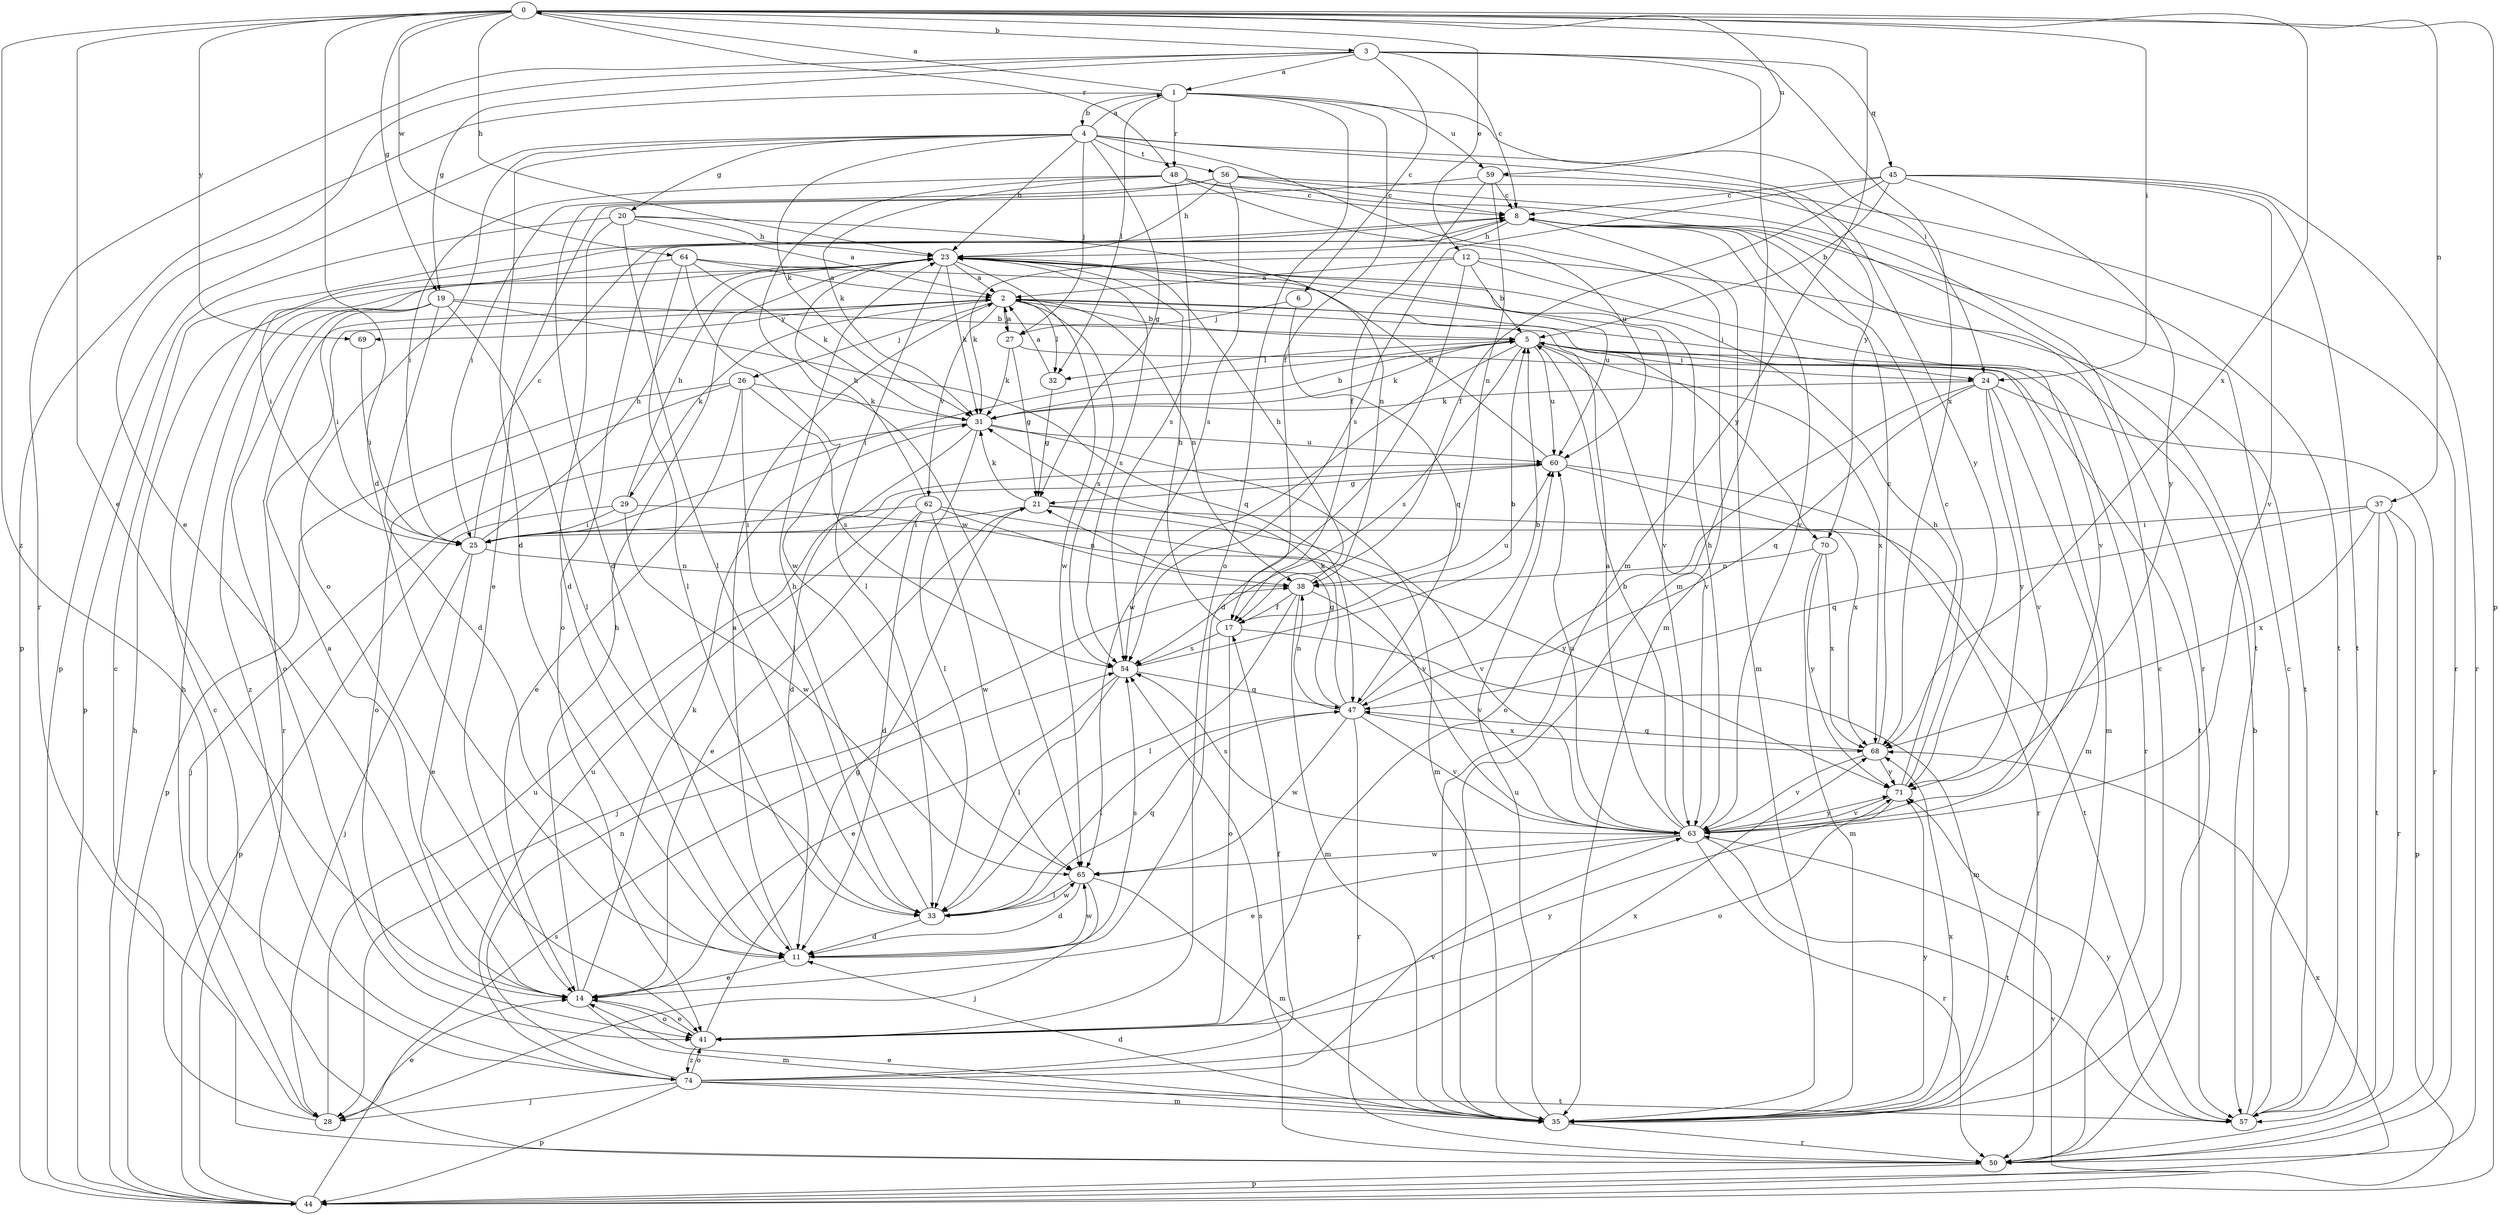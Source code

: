strict digraph  {
0;
1;
2;
3;
4;
5;
6;
8;
11;
12;
14;
17;
19;
20;
21;
23;
24;
25;
26;
27;
28;
29;
31;
32;
33;
35;
37;
38;
41;
44;
45;
47;
48;
50;
54;
56;
57;
59;
60;
62;
63;
64;
65;
68;
69;
70;
71;
74;
0 -> 3  [label=b];
0 -> 11  [label=d];
0 -> 12  [label=e];
0 -> 14  [label=e];
0 -> 19  [label=g];
0 -> 23  [label=h];
0 -> 24  [label=i];
0 -> 35  [label=m];
0 -> 37  [label=n];
0 -> 44  [label=p];
0 -> 48  [label=r];
0 -> 59  [label=u];
0 -> 64  [label=w];
0 -> 68  [label=x];
0 -> 69  [label=y];
0 -> 74  [label=z];
1 -> 0  [label=a];
1 -> 4  [label=b];
1 -> 17  [label=f];
1 -> 24  [label=i];
1 -> 32  [label=l];
1 -> 41  [label=o];
1 -> 44  [label=p];
1 -> 48  [label=r];
1 -> 59  [label=u];
2 -> 5  [label=b];
2 -> 24  [label=i];
2 -> 26  [label=j];
2 -> 27  [label=j];
2 -> 29  [label=k];
2 -> 32  [label=l];
2 -> 38  [label=n];
2 -> 50  [label=r];
2 -> 54  [label=s];
2 -> 62  [label=v];
2 -> 69  [label=y];
2 -> 70  [label=y];
3 -> 1  [label=a];
3 -> 6  [label=c];
3 -> 8  [label=c];
3 -> 14  [label=e];
3 -> 19  [label=g];
3 -> 35  [label=m];
3 -> 45  [label=q];
3 -> 50  [label=r];
3 -> 68  [label=x];
4 -> 1  [label=a];
4 -> 11  [label=d];
4 -> 20  [label=g];
4 -> 21  [label=g];
4 -> 23  [label=h];
4 -> 27  [label=j];
4 -> 31  [label=k];
4 -> 35  [label=m];
4 -> 41  [label=o];
4 -> 44  [label=p];
4 -> 56  [label=t];
4 -> 70  [label=y];
4 -> 71  [label=y];
5 -> 24  [label=i];
5 -> 25  [label=i];
5 -> 31  [label=k];
5 -> 32  [label=l];
5 -> 35  [label=m];
5 -> 50  [label=r];
5 -> 54  [label=s];
5 -> 60  [label=u];
5 -> 63  [label=v];
5 -> 65  [label=w];
5 -> 68  [label=x];
6 -> 27  [label=j];
6 -> 47  [label=q];
8 -> 23  [label=h];
8 -> 35  [label=m];
8 -> 41  [label=o];
8 -> 63  [label=v];
11 -> 2  [label=a];
11 -> 14  [label=e];
11 -> 54  [label=s];
11 -> 65  [label=w];
12 -> 2  [label=a];
12 -> 5  [label=b];
12 -> 11  [label=d];
12 -> 31  [label=k];
12 -> 57  [label=t];
12 -> 63  [label=v];
14 -> 2  [label=a];
14 -> 23  [label=h];
14 -> 31  [label=k];
14 -> 35  [label=m];
14 -> 41  [label=o];
17 -> 23  [label=h];
17 -> 35  [label=m];
17 -> 41  [label=o];
17 -> 54  [label=s];
17 -> 60  [label=u];
19 -> 5  [label=b];
19 -> 11  [label=d];
19 -> 25  [label=i];
19 -> 33  [label=l];
19 -> 41  [label=o];
19 -> 47  [label=q];
19 -> 74  [label=z];
20 -> 2  [label=a];
20 -> 11  [label=d];
20 -> 23  [label=h];
20 -> 33  [label=l];
20 -> 38  [label=n];
20 -> 44  [label=p];
21 -> 25  [label=i];
21 -> 28  [label=j];
21 -> 31  [label=k];
21 -> 57  [label=t];
21 -> 63  [label=v];
23 -> 2  [label=a];
23 -> 31  [label=k];
23 -> 33  [label=l];
23 -> 54  [label=s];
23 -> 60  [label=u];
23 -> 65  [label=w];
24 -> 31  [label=k];
24 -> 35  [label=m];
24 -> 41  [label=o];
24 -> 47  [label=q];
24 -> 50  [label=r];
24 -> 63  [label=v];
24 -> 71  [label=y];
25 -> 8  [label=c];
25 -> 14  [label=e];
25 -> 23  [label=h];
25 -> 28  [label=j];
25 -> 38  [label=n];
26 -> 14  [label=e];
26 -> 31  [label=k];
26 -> 33  [label=l];
26 -> 41  [label=o];
26 -> 44  [label=p];
26 -> 54  [label=s];
27 -> 2  [label=a];
27 -> 21  [label=g];
27 -> 31  [label=k];
27 -> 57  [label=t];
28 -> 8  [label=c];
28 -> 14  [label=e];
28 -> 23  [label=h];
28 -> 60  [label=u];
29 -> 23  [label=h];
29 -> 25  [label=i];
29 -> 44  [label=p];
29 -> 63  [label=v];
29 -> 65  [label=w];
31 -> 5  [label=b];
31 -> 11  [label=d];
31 -> 28  [label=j];
31 -> 33  [label=l];
31 -> 35  [label=m];
31 -> 60  [label=u];
32 -> 2  [label=a];
32 -> 21  [label=g];
33 -> 11  [label=d];
33 -> 23  [label=h];
33 -> 47  [label=q];
33 -> 65  [label=w];
35 -> 8  [label=c];
35 -> 11  [label=d];
35 -> 14  [label=e];
35 -> 50  [label=r];
35 -> 60  [label=u];
35 -> 68  [label=x];
35 -> 71  [label=y];
37 -> 25  [label=i];
37 -> 44  [label=p];
37 -> 47  [label=q];
37 -> 50  [label=r];
37 -> 57  [label=t];
37 -> 68  [label=x];
38 -> 17  [label=f];
38 -> 23  [label=h];
38 -> 33  [label=l];
38 -> 35  [label=m];
38 -> 63  [label=v];
41 -> 14  [label=e];
41 -> 21  [label=g];
41 -> 71  [label=y];
41 -> 74  [label=z];
44 -> 8  [label=c];
44 -> 23  [label=h];
44 -> 54  [label=s];
44 -> 63  [label=v];
44 -> 68  [label=x];
45 -> 5  [label=b];
45 -> 8  [label=c];
45 -> 17  [label=f];
45 -> 50  [label=r];
45 -> 54  [label=s];
45 -> 57  [label=t];
45 -> 63  [label=v];
45 -> 71  [label=y];
47 -> 5  [label=b];
47 -> 21  [label=g];
47 -> 31  [label=k];
47 -> 33  [label=l];
47 -> 38  [label=n];
47 -> 50  [label=r];
47 -> 63  [label=v];
47 -> 65  [label=w];
47 -> 68  [label=x];
48 -> 8  [label=c];
48 -> 25  [label=i];
48 -> 31  [label=k];
48 -> 54  [label=s];
48 -> 57  [label=t];
48 -> 60  [label=u];
48 -> 65  [label=w];
50 -> 44  [label=p];
50 -> 54  [label=s];
54 -> 5  [label=b];
54 -> 14  [label=e];
54 -> 33  [label=l];
54 -> 47  [label=q];
56 -> 8  [label=c];
56 -> 11  [label=d];
56 -> 23  [label=h];
56 -> 25  [label=i];
56 -> 50  [label=r];
56 -> 54  [label=s];
56 -> 57  [label=t];
57 -> 5  [label=b];
57 -> 8  [label=c];
57 -> 71  [label=y];
59 -> 8  [label=c];
59 -> 14  [label=e];
59 -> 17  [label=f];
59 -> 38  [label=n];
59 -> 50  [label=r];
60 -> 21  [label=g];
60 -> 23  [label=h];
60 -> 50  [label=r];
60 -> 68  [label=x];
62 -> 11  [label=d];
62 -> 14  [label=e];
62 -> 23  [label=h];
62 -> 25  [label=i];
62 -> 38  [label=n];
62 -> 65  [label=w];
62 -> 71  [label=y];
63 -> 2  [label=a];
63 -> 5  [label=b];
63 -> 14  [label=e];
63 -> 23  [label=h];
63 -> 50  [label=r];
63 -> 54  [label=s];
63 -> 57  [label=t];
63 -> 60  [label=u];
63 -> 65  [label=w];
63 -> 71  [label=y];
64 -> 2  [label=a];
64 -> 25  [label=i];
64 -> 31  [label=k];
64 -> 33  [label=l];
64 -> 63  [label=v];
64 -> 65  [label=w];
65 -> 11  [label=d];
65 -> 28  [label=j];
65 -> 33  [label=l];
65 -> 35  [label=m];
68 -> 8  [label=c];
68 -> 47  [label=q];
68 -> 63  [label=v];
68 -> 71  [label=y];
69 -> 25  [label=i];
70 -> 35  [label=m];
70 -> 38  [label=n];
70 -> 68  [label=x];
70 -> 71  [label=y];
71 -> 8  [label=c];
71 -> 23  [label=h];
71 -> 41  [label=o];
71 -> 63  [label=v];
74 -> 17  [label=f];
74 -> 28  [label=j];
74 -> 35  [label=m];
74 -> 38  [label=n];
74 -> 41  [label=o];
74 -> 44  [label=p];
74 -> 57  [label=t];
74 -> 60  [label=u];
74 -> 63  [label=v];
74 -> 68  [label=x];
}
